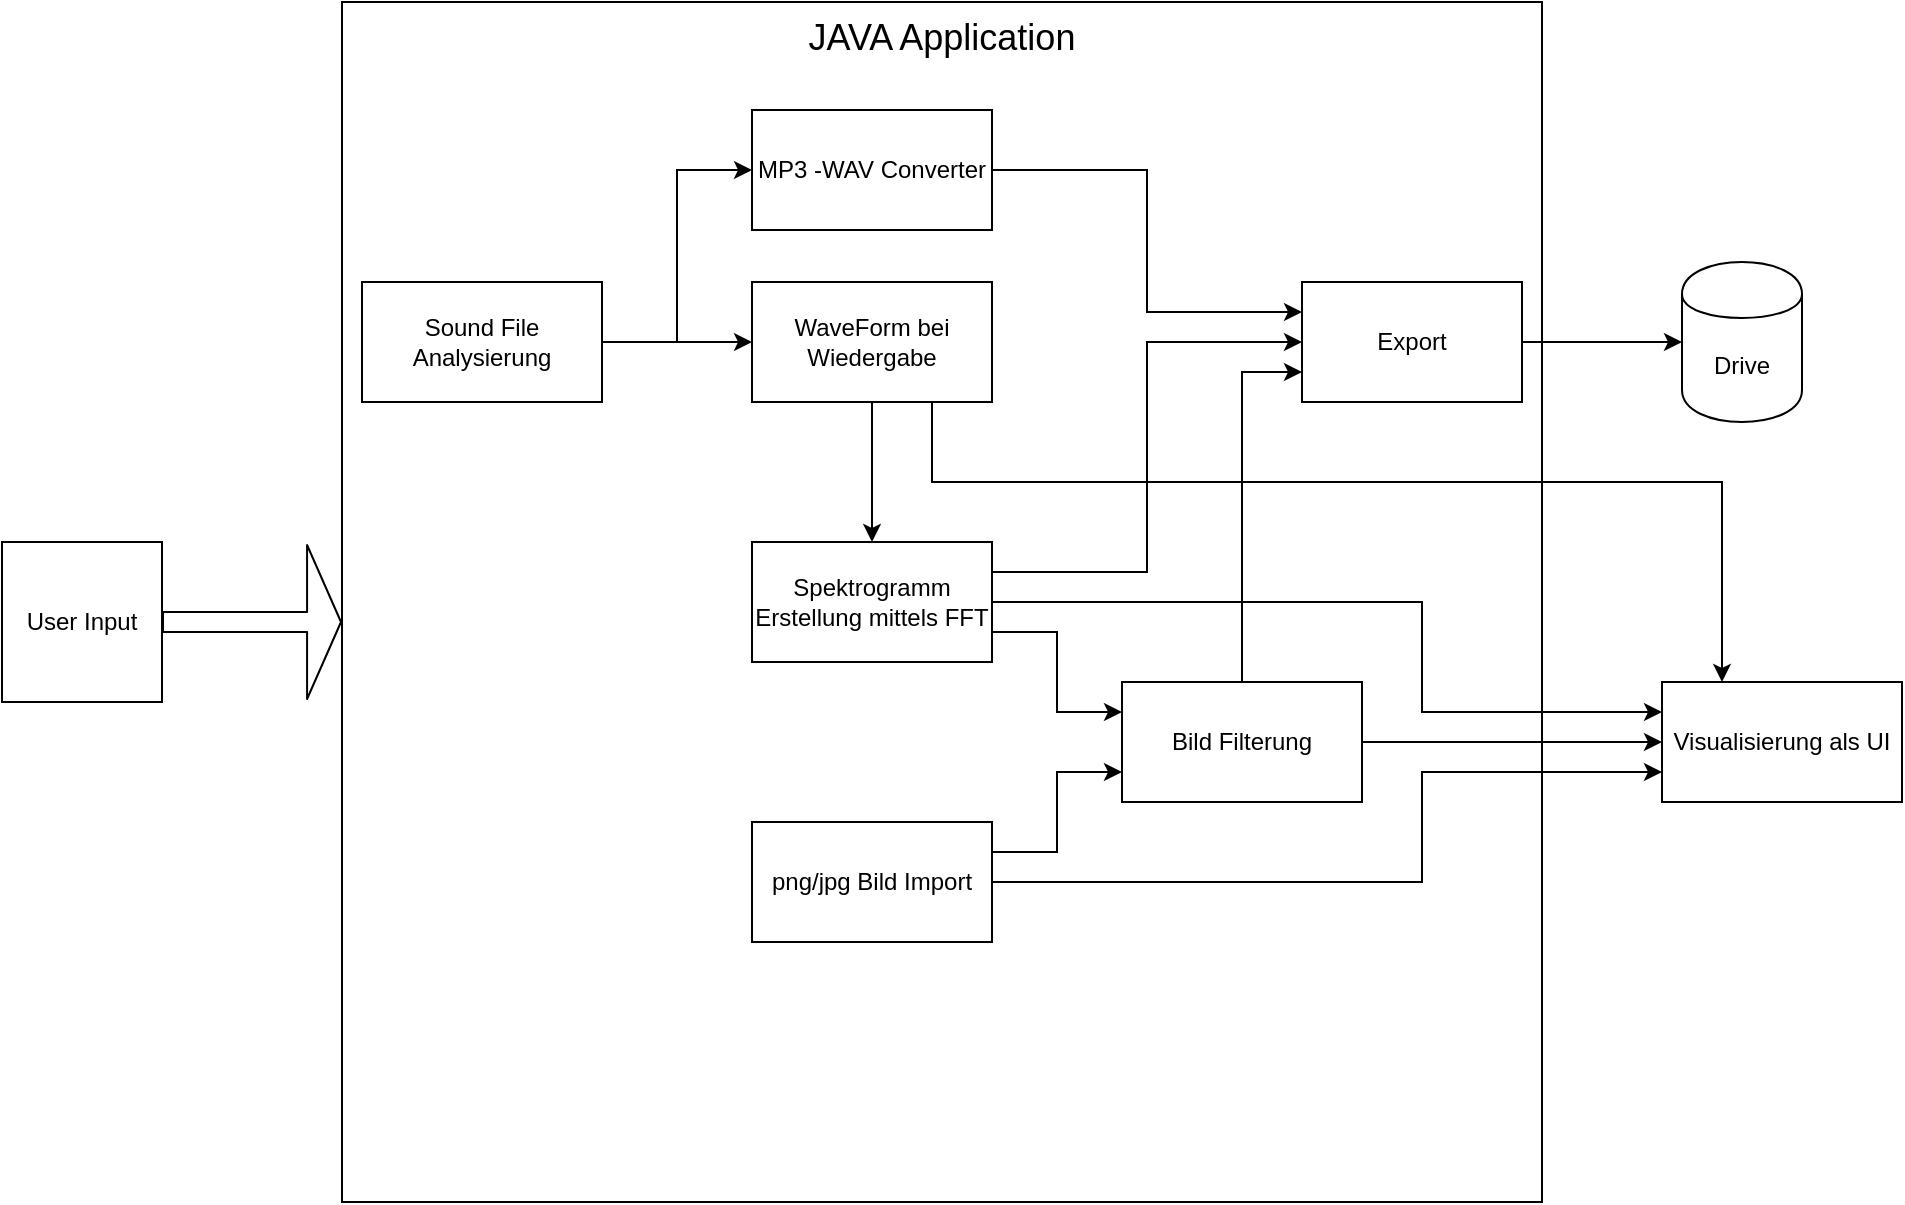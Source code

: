 <mxfile version="10.7.1" type="device"><diagram id="MNLfLPPM_fmwrog169eH" name="Page-1"><mxGraphModel dx="1394" dy="747" grid="1" gridSize="10" guides="1" tooltips="1" connect="1" arrows="1" fold="1" page="1" pageScale="1" pageWidth="827" pageHeight="1169" math="0" shadow="0"><root><mxCell id="0"/><mxCell id="1" parent="0"/><mxCell id="lG3mdWkkn3y0h7jkig6X-1" value="" style="whiteSpace=wrap;html=1;aspect=fixed;" vertex="1" parent="1"><mxGeometry x="220" y="20" width="600" height="600" as="geometry"/></mxCell><mxCell id="lG3mdWkkn3y0h7jkig6X-2" value="&lt;font style=&quot;font-size: 18px&quot;&gt;JAVA Application&lt;/font&gt;" style="text;html=1;strokeColor=none;fillColor=none;align=center;verticalAlign=middle;whiteSpace=wrap;rounded=0;" vertex="1" parent="1"><mxGeometry x="445" y="28" width="150" height="20" as="geometry"/></mxCell><mxCell id="lG3mdWkkn3y0h7jkig6X-13" style="edgeStyle=orthogonalEdgeStyle;rounded=0;orthogonalLoop=1;jettySize=auto;html=1;exitX=1;exitY=0.5;exitDx=0;exitDy=0;entryX=0;entryY=0.5;entryDx=0;entryDy=0;" edge="1" parent="1" source="lG3mdWkkn3y0h7jkig6X-3" target="lG3mdWkkn3y0h7jkig6X-8"><mxGeometry relative="1" as="geometry"/></mxCell><mxCell id="lG3mdWkkn3y0h7jkig6X-22" style="edgeStyle=orthogonalEdgeStyle;rounded=0;orthogonalLoop=1;jettySize=auto;html=1;exitX=1;exitY=0.5;exitDx=0;exitDy=0;entryX=0;entryY=0.5;entryDx=0;entryDy=0;" edge="1" parent="1" source="lG3mdWkkn3y0h7jkig6X-3" target="lG3mdWkkn3y0h7jkig6X-21"><mxGeometry relative="1" as="geometry"/></mxCell><mxCell id="lG3mdWkkn3y0h7jkig6X-3" value="Sound File Analysierung" style="rounded=0;whiteSpace=wrap;html=1;" vertex="1" parent="1"><mxGeometry x="230" y="160" width="120" height="60" as="geometry"/></mxCell><mxCell id="lG3mdWkkn3y0h7jkig6X-31" style="edgeStyle=orthogonalEdgeStyle;rounded=0;orthogonalLoop=1;jettySize=auto;html=1;exitX=1;exitY=0.5;exitDx=0;exitDy=0;entryX=0;entryY=0.25;entryDx=0;entryDy=0;" edge="1" parent="1" source="lG3mdWkkn3y0h7jkig6X-4" target="lG3mdWkkn3y0h7jkig6X-27"><mxGeometry relative="1" as="geometry"><Array as="points"><mxPoint x="760" y="320"/><mxPoint x="760" y="375"/></Array></mxGeometry></mxCell><mxCell id="lG3mdWkkn3y0h7jkig6X-33" style="edgeStyle=orthogonalEdgeStyle;rounded=0;orthogonalLoop=1;jettySize=auto;html=1;exitX=1;exitY=0.25;exitDx=0;exitDy=0;entryX=0;entryY=0.5;entryDx=0;entryDy=0;" edge="1" parent="1" source="lG3mdWkkn3y0h7jkig6X-4" target="lG3mdWkkn3y0h7jkig6X-17"><mxGeometry relative="1" as="geometry"/></mxCell><mxCell id="lG3mdWkkn3y0h7jkig6X-36" style="edgeStyle=orthogonalEdgeStyle;rounded=0;orthogonalLoop=1;jettySize=auto;html=1;exitX=1;exitY=0.75;exitDx=0;exitDy=0;entryX=0;entryY=0.25;entryDx=0;entryDy=0;" edge="1" parent="1" source="lG3mdWkkn3y0h7jkig6X-4" target="lG3mdWkkn3y0h7jkig6X-5"><mxGeometry relative="1" as="geometry"/></mxCell><mxCell id="lG3mdWkkn3y0h7jkig6X-4" value="Spektrogramm Erstellung mittels FFT" style="rounded=0;whiteSpace=wrap;html=1;" vertex="1" parent="1"><mxGeometry x="425" y="290" width="120" height="60" as="geometry"/></mxCell><mxCell id="lG3mdWkkn3y0h7jkig6X-28" style="edgeStyle=orthogonalEdgeStyle;rounded=0;orthogonalLoop=1;jettySize=auto;html=1;exitX=1;exitY=0.5;exitDx=0;exitDy=0;entryX=0;entryY=0.5;entryDx=0;entryDy=0;" edge="1" parent="1" source="lG3mdWkkn3y0h7jkig6X-5" target="lG3mdWkkn3y0h7jkig6X-27"><mxGeometry relative="1" as="geometry"/></mxCell><mxCell id="lG3mdWkkn3y0h7jkig6X-38" style="edgeStyle=orthogonalEdgeStyle;rounded=0;orthogonalLoop=1;jettySize=auto;html=1;exitX=0.5;exitY=0;exitDx=0;exitDy=0;entryX=0;entryY=0.75;entryDx=0;entryDy=0;" edge="1" parent="1" source="lG3mdWkkn3y0h7jkig6X-5" target="lG3mdWkkn3y0h7jkig6X-17"><mxGeometry relative="1" as="geometry"/></mxCell><mxCell id="lG3mdWkkn3y0h7jkig6X-5" value="Bild Filterung" style="rounded=0;whiteSpace=wrap;html=1;" vertex="1" parent="1"><mxGeometry x="610" y="360" width="120" height="60" as="geometry"/></mxCell><mxCell id="lG3mdWkkn3y0h7jkig6X-32" style="edgeStyle=orthogonalEdgeStyle;rounded=0;orthogonalLoop=1;jettySize=auto;html=1;exitX=1;exitY=0.5;exitDx=0;exitDy=0;entryX=0;entryY=0.75;entryDx=0;entryDy=0;" edge="1" parent="1" source="lG3mdWkkn3y0h7jkig6X-6" target="lG3mdWkkn3y0h7jkig6X-27"><mxGeometry relative="1" as="geometry"><Array as="points"><mxPoint x="760" y="460"/><mxPoint x="760" y="405"/></Array></mxGeometry></mxCell><mxCell id="lG3mdWkkn3y0h7jkig6X-37" style="edgeStyle=orthogonalEdgeStyle;rounded=0;orthogonalLoop=1;jettySize=auto;html=1;exitX=1;exitY=0.25;exitDx=0;exitDy=0;entryX=0;entryY=0.75;entryDx=0;entryDy=0;" edge="1" parent="1" source="lG3mdWkkn3y0h7jkig6X-6" target="lG3mdWkkn3y0h7jkig6X-5"><mxGeometry relative="1" as="geometry"/></mxCell><mxCell id="lG3mdWkkn3y0h7jkig6X-6" value="png/jpg Bild Import" style="rounded=0;whiteSpace=wrap;html=1;" vertex="1" parent="1"><mxGeometry x="425" y="430" width="120" height="60" as="geometry"/></mxCell><mxCell id="lG3mdWkkn3y0h7jkig6X-14" style="edgeStyle=orthogonalEdgeStyle;rounded=0;orthogonalLoop=1;jettySize=auto;html=1;exitX=0.5;exitY=1;exitDx=0;exitDy=0;" edge="1" parent="1" source="lG3mdWkkn3y0h7jkig6X-8" target="lG3mdWkkn3y0h7jkig6X-4"><mxGeometry relative="1" as="geometry"/></mxCell><mxCell id="lG3mdWkkn3y0h7jkig6X-35" style="edgeStyle=orthogonalEdgeStyle;rounded=0;orthogonalLoop=1;jettySize=auto;html=1;exitX=0.75;exitY=1;exitDx=0;exitDy=0;entryX=0.25;entryY=0;entryDx=0;entryDy=0;" edge="1" parent="1" source="lG3mdWkkn3y0h7jkig6X-8" target="lG3mdWkkn3y0h7jkig6X-27"><mxGeometry relative="1" as="geometry"><Array as="points"><mxPoint x="515" y="260"/><mxPoint x="910" y="260"/></Array></mxGeometry></mxCell><mxCell id="lG3mdWkkn3y0h7jkig6X-8" value="WaveForm bei Wiedergabe" style="rounded=0;whiteSpace=wrap;html=1;" vertex="1" parent="1"><mxGeometry x="425" y="160" width="120" height="60" as="geometry"/></mxCell><mxCell id="lG3mdWkkn3y0h7jkig6X-10" value="User Input" style="whiteSpace=wrap;html=1;aspect=fixed;" vertex="1" parent="1"><mxGeometry x="50" y="290" width="80" height="80" as="geometry"/></mxCell><mxCell id="lG3mdWkkn3y0h7jkig6X-11" value="" style="shape=flexArrow;endArrow=classic;html=1;endWidth=66;endSize=5.32;" edge="1" parent="1"><mxGeometry width="50" height="50" relative="1" as="geometry"><mxPoint x="130" y="330" as="sourcePoint"/><mxPoint x="220" y="330" as="targetPoint"/></mxGeometry></mxCell><mxCell id="lG3mdWkkn3y0h7jkig6X-26" style="edgeStyle=orthogonalEdgeStyle;rounded=0;orthogonalLoop=1;jettySize=auto;html=1;exitX=1;exitY=0.5;exitDx=0;exitDy=0;entryX=0;entryY=0.5;entryDx=0;entryDy=0;" edge="1" parent="1" source="lG3mdWkkn3y0h7jkig6X-17" target="lG3mdWkkn3y0h7jkig6X-25"><mxGeometry relative="1" as="geometry"/></mxCell><mxCell id="lG3mdWkkn3y0h7jkig6X-17" value="Export" style="rounded=0;whiteSpace=wrap;html=1;" vertex="1" parent="1"><mxGeometry x="700" y="160" width="110" height="60" as="geometry"/></mxCell><mxCell id="lG3mdWkkn3y0h7jkig6X-34" style="edgeStyle=orthogonalEdgeStyle;rounded=0;orthogonalLoop=1;jettySize=auto;html=1;exitX=1;exitY=0.5;exitDx=0;exitDy=0;entryX=0;entryY=0.25;entryDx=0;entryDy=0;" edge="1" parent="1" source="lG3mdWkkn3y0h7jkig6X-21" target="lG3mdWkkn3y0h7jkig6X-17"><mxGeometry relative="1" as="geometry"/></mxCell><mxCell id="lG3mdWkkn3y0h7jkig6X-21" value="MP3 -WAV Converter" style="rounded=0;whiteSpace=wrap;html=1;" vertex="1" parent="1"><mxGeometry x="425" y="74" width="120" height="60" as="geometry"/></mxCell><mxCell id="lG3mdWkkn3y0h7jkig6X-25" value="Drive" style="shape=cylinder;whiteSpace=wrap;html=1;boundedLbl=1;backgroundOutline=1;" vertex="1" parent="1"><mxGeometry x="890" y="150" width="60" height="80" as="geometry"/></mxCell><mxCell id="lG3mdWkkn3y0h7jkig6X-27" value="Visualisierung als UI" style="rounded=0;whiteSpace=wrap;html=1;" vertex="1" parent="1"><mxGeometry x="880" y="360" width="120" height="60" as="geometry"/></mxCell></root></mxGraphModel></diagram></mxfile>